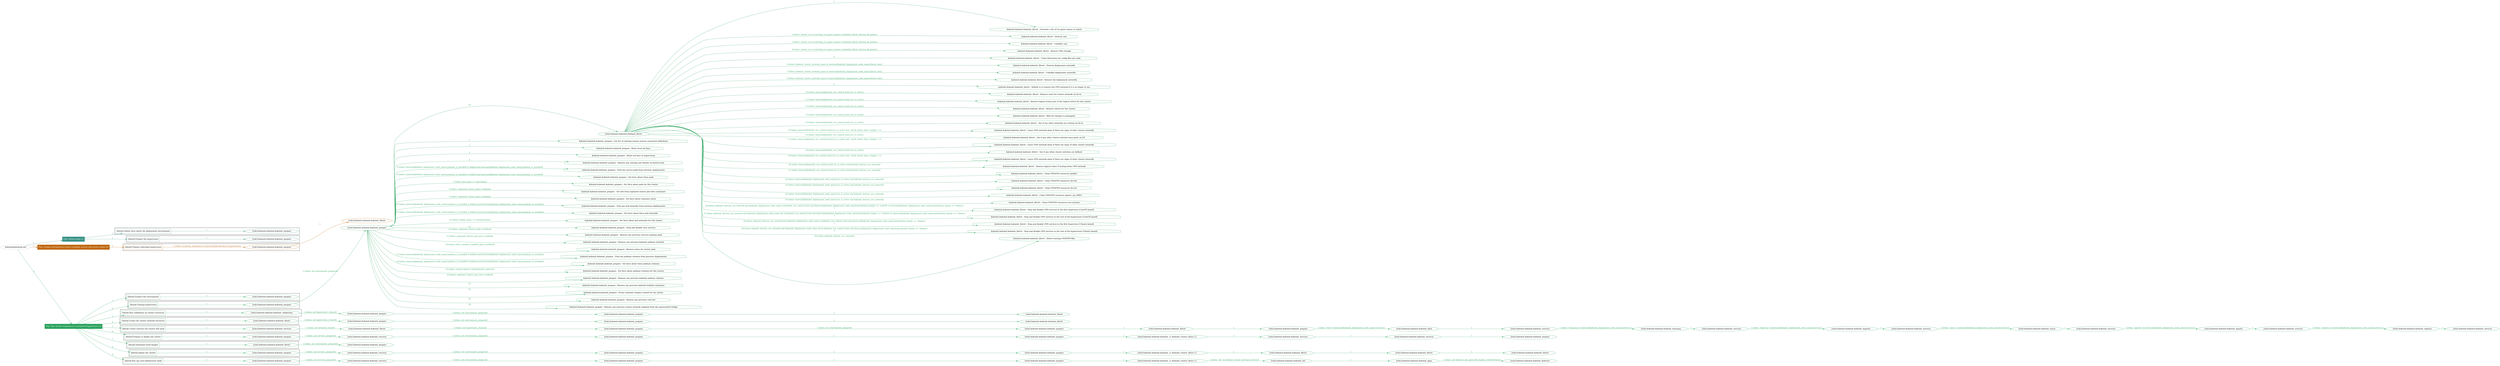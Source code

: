 digraph {
	graph [concentrate=true ordering=in rankdir=LR ratio=fill]
	edge [esep=5 sep=10]
	"kubeinit/playbook.yml" [id=root_node style=dotted]
	play_6a7e0058 [label="Play: Initial setup (1)" color="#399387" fontcolor="#ffffff" id=play_6a7e0058 shape=box style=filled tooltip=localhost]
	"kubeinit/playbook.yml" -> play_6a7e0058 [label="1 " color="#399387" fontcolor="#399387" id=edge_7752da83 labeltooltip="1 " tooltip="1 "]
	subgraph "kubeinit.kubeinit.kubeinit_prepare" {
		role_3539b04f [label="[role] kubeinit.kubeinit.kubeinit_prepare" color="#399387" id=role_3539b04f tooltip="kubeinit.kubeinit.kubeinit_prepare"]
	}
	subgraph "kubeinit.kubeinit.kubeinit_prepare" {
		role_83c18d5e [label="[role] kubeinit.kubeinit.kubeinit_prepare" color="#399387" id=role_83c18d5e tooltip="kubeinit.kubeinit.kubeinit_prepare"]
	}
	subgraph "Play: Initial setup (1)" {
		play_6a7e0058 -> block_7bd54345 [label=1 color="#399387" fontcolor="#399387" id=edge_19e98560 labeltooltip=1 tooltip=1]
		subgraph cluster_block_7bd54345 {
			block_7bd54345 [label="[block] Gather facts about the deployment environment" color="#399387" id=block_7bd54345 labeltooltip="Gather facts about the deployment environment" shape=box tooltip="Gather facts about the deployment environment"]
			block_7bd54345 -> role_3539b04f [label="1 " color="#399387" fontcolor="#399387" id=edge_20e6d8f8 labeltooltip="1 " tooltip="1 "]
		}
		play_6a7e0058 -> block_2870be7a [label=2 color="#399387" fontcolor="#399387" id=edge_26d6a9da labeltooltip=2 tooltip=2]
		subgraph cluster_block_2870be7a {
			block_2870be7a [label="[block] Prepare the hypervisors" color="#399387" id=block_2870be7a labeltooltip="Prepare the hypervisors" shape=box tooltip="Prepare the hypervisors"]
			block_2870be7a -> role_83c18d5e [label="1 " color="#399387" fontcolor="#399387" id=edge_a01cd21d labeltooltip="1 " tooltip="1 "]
		}
	}
	play_558ed114 [label="Play: Prepare all hypervisor hosts to deploy service and cluster nodes (0)" color="#bf680d" fontcolor="#ffffff" id=play_558ed114 shape=box style=filled tooltip="Play: Prepare all hypervisor hosts to deploy service and cluster nodes (0)"]
	"kubeinit/playbook.yml" -> play_558ed114 [label="2 " color="#bf680d" fontcolor="#bf680d" id=edge_e8fd49d1 labeltooltip="2 " tooltip="2 "]
	subgraph "kubeinit.kubeinit.kubeinit_libvirt" {
		role_12d8f734 [label="[role] kubeinit.kubeinit.kubeinit_libvirt" color="#bf680d" id=role_12d8f734 tooltip="kubeinit.kubeinit.kubeinit_libvirt"]
	}
	subgraph "kubeinit.kubeinit.kubeinit_prepare" {
		role_e8ffb153 [label="[role] kubeinit.kubeinit.kubeinit_prepare" color="#bf680d" id=role_e8ffb153 tooltip="kubeinit.kubeinit.kubeinit_prepare"]
		role_e8ffb153 -> role_12d8f734 [label="1 " color="#bf680d" fontcolor="#bf680d" id=edge_5a46599f labeltooltip="1 " tooltip="1 "]
	}
	subgraph "Play: Prepare all hypervisor hosts to deploy service and cluster nodes (0)" {
		play_558ed114 -> block_190c0a55 [label=1 color="#bf680d" fontcolor="#bf680d" id=edge_38cb78ae labeltooltip=1 tooltip=1]
		subgraph cluster_block_190c0a55 {
			block_190c0a55 [label="[block] Prepare individual hypervisors" color="#bf680d" id=block_190c0a55 labeltooltip="Prepare individual hypervisors" shape=box tooltip="Prepare individual hypervisors"]
			block_190c0a55 -> role_e8ffb153 [label="1 [when: inventory_hostname in hostvars['kubeinit-facts'].hypervisors]" color="#bf680d" fontcolor="#bf680d" id=edge_6a27b481 labeltooltip="1 [when: inventory_hostname in hostvars['kubeinit-facts'].hypervisors]" tooltip="1 [when: inventory_hostname in hostvars['kubeinit-facts'].hypervisors]"]
		}
	}
	play_dd1ab876 [label="Play: Run cluster deployment on prepared hypervisors (1)" color="#2aa25d" fontcolor="#ffffff" id=play_dd1ab876 shape=box style=filled tooltip=localhost]
	"kubeinit/playbook.yml" -> play_dd1ab876 [label="3 " color="#2aa25d" fontcolor="#2aa25d" id=edge_c0a7113f labeltooltip="3 " tooltip="3 "]
	subgraph "kubeinit.kubeinit.kubeinit_prepare" {
		role_12c89824 [label="[role] kubeinit.kubeinit.kubeinit_prepare" color="#2aa25d" id=role_12c89824 tooltip="kubeinit.kubeinit.kubeinit_prepare"]
	}
	subgraph "kubeinit.kubeinit.kubeinit_libvirt" {
		role_2e673555 [label="[role] kubeinit.kubeinit.kubeinit_libvirt" color="#2aa25d" id=role_2e673555 tooltip="kubeinit.kubeinit.kubeinit_libvirt"]
		task_37a95f3b [label="kubeinit.kubeinit.kubeinit_libvirt : Generate a list of vm guest names to match" color="#2aa25d" id=task_37a95f3b shape=octagon tooltip="kubeinit.kubeinit.kubeinit_libvirt : Generate a list of vm guest names to match"]
		role_2e673555 -> task_37a95f3b [label="1 " color="#2aa25d" fontcolor="#2aa25d" id=edge_293117b7 labeltooltip="1 " tooltip="1 "]
		task_20fd45a6 [label="kubeinit.kubeinit.kubeinit_libvirt : Destroy vms" color="#2aa25d" id=task_20fd45a6 shape=octagon tooltip="kubeinit.kubeinit.kubeinit_libvirt : Destroy vms"]
		role_2e673555 -> task_20fd45a6 [label="2 [when: cluster_vm in matching_vm_guest_names or kubeinit_libvirt_destroy_all_guests]" color="#2aa25d" fontcolor="#2aa25d" id=edge_7474ee04 labeltooltip="2 [when: cluster_vm in matching_vm_guest_names or kubeinit_libvirt_destroy_all_guests]" tooltip="2 [when: cluster_vm in matching_vm_guest_names or kubeinit_libvirt_destroy_all_guests]"]
		task_cc5219f8 [label="kubeinit.kubeinit.kubeinit_libvirt : Undefine vms" color="#2aa25d" id=task_cc5219f8 shape=octagon tooltip="kubeinit.kubeinit.kubeinit_libvirt : Undefine vms"]
		role_2e673555 -> task_cc5219f8 [label="3 [when: cluster_vm in matching_vm_guest_names or kubeinit_libvirt_destroy_all_guests]" color="#2aa25d" fontcolor="#2aa25d" id=edge_16feb498 labeltooltip="3 [when: cluster_vm in matching_vm_guest_names or kubeinit_libvirt_destroy_all_guests]" tooltip="3 [when: cluster_vm in matching_vm_guest_names or kubeinit_libvirt_destroy_all_guests]"]
		task_aee520ec [label="kubeinit.kubeinit.kubeinit_libvirt : Remove VMs storage" color="#2aa25d" id=task_aee520ec shape=octagon tooltip="kubeinit.kubeinit.kubeinit_libvirt : Remove VMs storage"]
		role_2e673555 -> task_aee520ec [label="4 [when: cluster_vm in matching_vm_guest_names or kubeinit_libvirt_destroy_all_guests]" color="#2aa25d" fontcolor="#2aa25d" id=edge_4323507d labeltooltip="4 [when: cluster_vm in matching_vm_guest_names or kubeinit_libvirt_destroy_all_guests]" tooltip="4 [when: cluster_vm in matching_vm_guest_names or kubeinit_libvirt_destroy_all_guests]"]
		task_b13844c6 [label="kubeinit.kubeinit.kubeinit_libvirt : Clean directories for config files per node" color="#2aa25d" id=task_b13844c6 shape=octagon tooltip="kubeinit.kubeinit.kubeinit_libvirt : Clean directories for config files per node"]
		role_2e673555 -> task_b13844c6 [label="5 " color="#2aa25d" fontcolor="#2aa25d" id=edge_c23402c0 labeltooltip="5 " tooltip="5 "]
		task_846722f8 [label="kubeinit.kubeinit.kubeinit_libvirt : Destroy deployment networks" color="#2aa25d" id=task_846722f8 shape=octagon tooltip="kubeinit.kubeinit.kubeinit_libvirt : Destroy deployment networks"]
		role_2e673555 -> task_846722f8 [label="6 [when: kubeinit_cluster_network_name in hostvars[kubeinit_deployment_node_name].libvirt_nets]" color="#2aa25d" fontcolor="#2aa25d" id=edge_a1291664 labeltooltip="6 [when: kubeinit_cluster_network_name in hostvars[kubeinit_deployment_node_name].libvirt_nets]" tooltip="6 [when: kubeinit_cluster_network_name in hostvars[kubeinit_deployment_node_name].libvirt_nets]"]
		task_d8514c94 [label="kubeinit.kubeinit.kubeinit_libvirt : Undefine deployment networks" color="#2aa25d" id=task_d8514c94 shape=octagon tooltip="kubeinit.kubeinit.kubeinit_libvirt : Undefine deployment networks"]
		role_2e673555 -> task_d8514c94 [label="7 [when: kubeinit_cluster_network_name in hostvars[kubeinit_deployment_node_name].libvirt_nets]" color="#2aa25d" fontcolor="#2aa25d" id=edge_f478ed5c labeltooltip="7 [when: kubeinit_cluster_network_name in hostvars[kubeinit_deployment_node_name].libvirt_nets]" tooltip="7 [when: kubeinit_cluster_network_name in hostvars[kubeinit_deployment_node_name].libvirt_nets]"]
		task_12c4e8da [label="kubeinit.kubeinit.kubeinit_libvirt : Remove the deployment networks" color="#2aa25d" id=task_12c4e8da shape=octagon tooltip="kubeinit.kubeinit.kubeinit_libvirt : Remove the deployment networks"]
		role_2e673555 -> task_12c4e8da [label="8 [when: kubeinit_cluster_network_name in hostvars[kubeinit_deployment_node_name].libvirt_nets]" color="#2aa25d" fontcolor="#2aa25d" id=edge_2230b963 labeltooltip="8 [when: kubeinit_cluster_network_name in hostvars[kubeinit_deployment_node_name].libvirt_nets]" tooltip="8 [when: kubeinit_cluster_network_name in hostvars[kubeinit_deployment_node_name].libvirt_nets]"]
		task_e3c12124 [label="kubeinit.kubeinit.kubeinit_libvirt : Default is to remove the OVN network if it is no longer in use" color="#2aa25d" id=task_e3c12124 shape=octagon tooltip="kubeinit.kubeinit.kubeinit_libvirt : Default is to remove the OVN network if it is no longer in use"]
		role_2e673555 -> task_e3c12124 [label="9 " color="#2aa25d" fontcolor="#2aa25d" id=edge_640b6a32 labeltooltip="9 " tooltip="9 "]
		task_45d1cc89 [label="kubeinit.kubeinit.kubeinit_libvirt : Remove route for cluster network via br-ex" color="#2aa25d" id=task_45d1cc89 shape=octagon tooltip="kubeinit.kubeinit.kubeinit_libvirt : Remove route for cluster network via br-ex"]
		role_2e673555 -> task_45d1cc89 [label="10 [when: hostvars[kubeinit_ovn_central_host].ovs_is_active]" color="#2aa25d" fontcolor="#2aa25d" id=edge_8829b048 labeltooltip="10 [when: hostvars[kubeinit_ovn_central_host].ovs_is_active]" tooltip="10 [when: hostvars[kubeinit_ovn_central_host].ovs_is_active]"]
		task_8b2ed5b8 [label="kubeinit.kubeinit.kubeinit_libvirt : Remove logical router port of the logical switch for this cluster" color="#2aa25d" id=task_8b2ed5b8 shape=octagon tooltip="kubeinit.kubeinit.kubeinit_libvirt : Remove logical router port of the logical switch for this cluster"]
		role_2e673555 -> task_8b2ed5b8 [label="11 [when: hostvars[kubeinit_ovn_central_host].ovs_is_active]" color="#2aa25d" fontcolor="#2aa25d" id=edge_ff0efb5a labeltooltip="11 [when: hostvars[kubeinit_ovn_central_host].ovs_is_active]" tooltip="11 [when: hostvars[kubeinit_ovn_central_host].ovs_is_active]"]
		task_3d88fadc [label="kubeinit.kubeinit.kubeinit_libvirt : Remove switch for this cluster" color="#2aa25d" id=task_3d88fadc shape=octagon tooltip="kubeinit.kubeinit.kubeinit_libvirt : Remove switch for this cluster"]
		role_2e673555 -> task_3d88fadc [label="12 [when: hostvars[kubeinit_ovn_central_host].ovs_is_active]" color="#2aa25d" fontcolor="#2aa25d" id=edge_a91d3dd3 labeltooltip="12 [when: hostvars[kubeinit_ovn_central_host].ovs_is_active]" tooltip="12 [when: hostvars[kubeinit_ovn_central_host].ovs_is_active]"]
		task_93ce5b66 [label="kubeinit.kubeinit.kubeinit_libvirt : Wait for changes to propagate" color="#2aa25d" id=task_93ce5b66 shape=octagon tooltip="kubeinit.kubeinit.kubeinit_libvirt : Wait for changes to propagate"]
		role_2e673555 -> task_93ce5b66 [label="13 [when: hostvars[kubeinit_ovn_central_host].ovs_is_active]" color="#2aa25d" fontcolor="#2aa25d" id=edge_342f8e3f labeltooltip="13 [when: hostvars[kubeinit_ovn_central_host].ovs_is_active]" tooltip="13 [when: hostvars[kubeinit_ovn_central_host].ovs_is_active]"]
		task_d8320456 [label="kubeinit.kubeinit.kubeinit_libvirt : See if any other networks are routing via br-ex" color="#2aa25d" id=task_d8320456 shape=octagon tooltip="kubeinit.kubeinit.kubeinit_libvirt : See if any other networks are routing via br-ex"]
		role_2e673555 -> task_d8320456 [label="14 [when: hostvars[kubeinit_ovn_central_host].ovs_is_active]" color="#2aa25d" fontcolor="#2aa25d" id=edge_3c5a6d21 labeltooltip="14 [when: hostvars[kubeinit_ovn_central_host].ovs_is_active]" tooltip="14 [when: hostvars[kubeinit_ovn_central_host].ovs_is_active]"]
		task_a72179f6 [label="kubeinit.kubeinit.kubeinit_libvirt : Leave OVN network alone if there are signs of other cluster networks" color="#2aa25d" id=task_a72179f6 shape=octagon tooltip="kubeinit.kubeinit.kubeinit_libvirt : Leave OVN network alone if there are signs of other cluster networks"]
		role_2e673555 -> task_a72179f6 [label="15 [when: hostvars[kubeinit_ovn_central_host].ovs_is_active and _result.stdout_lines | length > 1]" color="#2aa25d" fontcolor="#2aa25d" id=edge_8c2fc855 labeltooltip="15 [when: hostvars[kubeinit_ovn_central_host].ovs_is_active and _result.stdout_lines | length > 1]" tooltip="15 [when: hostvars[kubeinit_ovn_central_host].ovs_is_active and _result.stdout_lines | length > 1]"]
		task_66c89e40 [label="kubeinit.kubeinit.kubeinit_libvirt : See if any other cluster switches have ports on lr0" color="#2aa25d" id=task_66c89e40 shape=octagon tooltip="kubeinit.kubeinit.kubeinit_libvirt : See if any other cluster switches have ports on lr0"]
		role_2e673555 -> task_66c89e40 [label="16 [when: hostvars[kubeinit_ovn_central_host].ovs_is_active]" color="#2aa25d" fontcolor="#2aa25d" id=edge_320e1a67 labeltooltip="16 [when: hostvars[kubeinit_ovn_central_host].ovs_is_active]" tooltip="16 [when: hostvars[kubeinit_ovn_central_host].ovs_is_active]"]
		task_da1a04f9 [label="kubeinit.kubeinit.kubeinit_libvirt : Leave OVN network alone if there are signs of other cluster networks" color="#2aa25d" id=task_da1a04f9 shape=octagon tooltip="kubeinit.kubeinit.kubeinit_libvirt : Leave OVN network alone if there are signs of other cluster networks"]
		role_2e673555 -> task_da1a04f9 [label="17 [when: hostvars[kubeinit_ovn_central_host].ovs_is_active and _result.stdout_lines | length > 1]" color="#2aa25d" fontcolor="#2aa25d" id=edge_94a6f8e8 labeltooltip="17 [when: hostvars[kubeinit_ovn_central_host].ovs_is_active and _result.stdout_lines | length > 1]" tooltip="17 [when: hostvars[kubeinit_ovn_central_host].ovs_is_active and _result.stdout_lines | length > 1]"]
		task_b67da28b [label="kubeinit.kubeinit.kubeinit_libvirt : See if any other cluster switches are defined" color="#2aa25d" id=task_b67da28b shape=octagon tooltip="kubeinit.kubeinit.kubeinit_libvirt : See if any other cluster switches are defined"]
		role_2e673555 -> task_b67da28b [label="18 [when: hostvars[kubeinit_ovn_central_host].ovs_is_active]" color="#2aa25d" fontcolor="#2aa25d" id=edge_902dd614 labeltooltip="18 [when: hostvars[kubeinit_ovn_central_host].ovs_is_active]" tooltip="18 [when: hostvars[kubeinit_ovn_central_host].ovs_is_active]"]
		task_61461cdb [label="kubeinit.kubeinit.kubeinit_libvirt : Leave OVN network alone if there are signs of other cluster networks" color="#2aa25d" id=task_61461cdb shape=octagon tooltip="kubeinit.kubeinit.kubeinit_libvirt : Leave OVN network alone if there are signs of other cluster networks"]
		role_2e673555 -> task_61461cdb [label="19 [when: hostvars[kubeinit_ovn_central_host].ovs_is_active and _result.stdout_lines | length > 1]" color="#2aa25d" fontcolor="#2aa25d" id=edge_55e090ec labeltooltip="19 [when: hostvars[kubeinit_ovn_central_host].ovs_is_active and _result.stdout_lines | length > 1]" tooltip="19 [when: hostvars[kubeinit_ovn_central_host].ovs_is_active and _result.stdout_lines | length > 1]"]
		task_e647839a [label="kubeinit.kubeinit.kubeinit_libvirt : Remove logical router if tearing down OVN network" color="#2aa25d" id=task_e647839a shape=octagon tooltip="kubeinit.kubeinit.kubeinit_libvirt : Remove logical router if tearing down OVN network"]
		role_2e673555 -> task_e647839a [label="20 [when: hostvars[kubeinit_ovn_central_host].ovs_is_active and kubeinit_destroy_ovn_network]" color="#2aa25d" fontcolor="#2aa25d" id=edge_f9f0c76d labeltooltip="20 [when: hostvars[kubeinit_ovn_central_host].ovs_is_active and kubeinit_destroy_ovn_network]" tooltip="20 [when: hostvars[kubeinit_ovn_central_host].ovs_is_active and kubeinit_destroy_ovn_network]"]
		task_184a6975 [label="kubeinit.kubeinit.kubeinit_libvirt : Clean OVN/OVS resources (public)" color="#2aa25d" id=task_184a6975 shape=octagon tooltip="kubeinit.kubeinit.kubeinit_libvirt : Clean OVN/OVS resources (public)"]
		role_2e673555 -> task_184a6975 [label="21 [when: hostvars[kubeinit_ovn_central_host].ovs_is_active and kubeinit_destroy_ovn_network]" color="#2aa25d" fontcolor="#2aa25d" id=edge_cddf9e93 labeltooltip="21 [when: hostvars[kubeinit_ovn_central_host].ovs_is_active and kubeinit_destroy_ovn_network]" tooltip="21 [when: hostvars[kubeinit_ovn_central_host].ovs_is_active and kubeinit_destroy_ovn_network]"]
		task_7e2b218b [label="kubeinit.kubeinit.kubeinit_libvirt : Clean OVN/OVS resources (br-int)" color="#2aa25d" id=task_7e2b218b shape=octagon tooltip="kubeinit.kubeinit.kubeinit_libvirt : Clean OVN/OVS resources (br-int)"]
		role_2e673555 -> task_7e2b218b [label="22 [when: hostvars[kubeinit_deployment_node_name].ovs_is_active and kubeinit_destroy_ovn_network]" color="#2aa25d" fontcolor="#2aa25d" id=edge_be8ecb59 labeltooltip="22 [when: hostvars[kubeinit_deployment_node_name].ovs_is_active and kubeinit_destroy_ovn_network]" tooltip="22 [when: hostvars[kubeinit_deployment_node_name].ovs_is_active and kubeinit_destroy_ovn_network]"]
		task_5051bcba [label="kubeinit.kubeinit.kubeinit_libvirt : Clean OVN/OVS resources (br-ex)" color="#2aa25d" id=task_5051bcba shape=octagon tooltip="kubeinit.kubeinit.kubeinit_libvirt : Clean OVN/OVS resources (br-ex)"]
		role_2e673555 -> task_5051bcba [label="23 [when: hostvars[kubeinit_deployment_node_name].ovs_is_active and kubeinit_destroy_ovn_network]" color="#2aa25d" fontcolor="#2aa25d" id=edge_b0aebf6b labeltooltip="23 [when: hostvars[kubeinit_deployment_node_name].ovs_is_active and kubeinit_destroy_ovn_network]" tooltip="23 [when: hostvars[kubeinit_deployment_node_name].ovs_is_active and kubeinit_destroy_ovn_network]"]
		task_070955cb [label="kubeinit.kubeinit.kubeinit_libvirt : Clean OVN/OVS resources (genev_sys_6081)" color="#2aa25d" id=task_070955cb shape=octagon tooltip="kubeinit.kubeinit.kubeinit_libvirt : Clean OVN/OVS resources (genev_sys_6081)"]
		role_2e673555 -> task_070955cb [label="24 [when: hostvars[kubeinit_deployment_node_name].ovs_is_active and kubeinit_destroy_ovn_network]" color="#2aa25d" fontcolor="#2aa25d" id=edge_c61147ce labeltooltip="24 [when: hostvars[kubeinit_deployment_node_name].ovs_is_active and kubeinit_destroy_ovn_network]" tooltip="24 [when: hostvars[kubeinit_deployment_node_name].ovs_is_active and kubeinit_destroy_ovn_network]"]
		task_5adb669e [label="kubeinit.kubeinit.kubeinit_libvirt : Clean OVN/OVS resources (ovs-system)" color="#2aa25d" id=task_5adb669e shape=octagon tooltip="kubeinit.kubeinit.kubeinit_libvirt : Clean OVN/OVS resources (ovs-system)"]
		role_2e673555 -> task_5adb669e [label="25 [when: hostvars[kubeinit_deployment_node_name].ovs_is_active and kubeinit_destroy_ovn_network]" color="#2aa25d" fontcolor="#2aa25d" id=edge_2f47dda0 labeltooltip="25 [when: hostvars[kubeinit_deployment_node_name].ovs_is_active and kubeinit_destroy_ovn_network]" tooltip="25 [when: hostvars[kubeinit_deployment_node_name].ovs_is_active and kubeinit_destroy_ovn_network]"]
		task_383f3904 [label="kubeinit.kubeinit.kubeinit_libvirt : Stop and disable OVN services in the first hypervisor (CentOS based)" color="#2aa25d" id=task_383f3904 shape=octagon tooltip="kubeinit.kubeinit.kubeinit_libvirt : Stop and disable OVN services in the first hypervisor (CentOS based)"]
		role_2e673555 -> task_383f3904 [label="26 [when: kubeinit_destroy_ovn_network and (kubeinit_deployment_node_name in kubeinit_ovn_central_host) and (hostvars[kubeinit_deployment_node_name].distribution_family == 'CentOS' or hostvars[kubeinit_deployment_node_name].distribution_family == 'Fedora')
]" color="#2aa25d" fontcolor="#2aa25d" id=edge_b420800d labeltooltip="26 [when: kubeinit_destroy_ovn_network and (kubeinit_deployment_node_name in kubeinit_ovn_central_host) and (hostvars[kubeinit_deployment_node_name].distribution_family == 'CentOS' or hostvars[kubeinit_deployment_node_name].distribution_family == 'Fedora')
]" tooltip="26 [when: kubeinit_destroy_ovn_network and (kubeinit_deployment_node_name in kubeinit_ovn_central_host) and (hostvars[kubeinit_deployment_node_name].distribution_family == 'CentOS' or hostvars[kubeinit_deployment_node_name].distribution_family == 'Fedora')
]"]
		task_43cac6d9 [label="kubeinit.kubeinit.kubeinit_libvirt : Stop and disable OVN services in the rest of the hypervisors (CentOS based)" color="#2aa25d" id=task_43cac6d9 shape=octagon tooltip="kubeinit.kubeinit.kubeinit_libvirt : Stop and disable OVN services in the rest of the hypervisors (CentOS based)"]
		role_2e673555 -> task_43cac6d9 [label="27 [when: kubeinit_destroy_ovn_network and (kubeinit_deployment_node_name not in kubeinit_ovn_central_host) and (hostvars[kubeinit_deployment_node_name].distribution_family == 'CentOS' or hostvars[kubeinit_deployment_node_name].distribution_family == 'Fedora')
]" color="#2aa25d" fontcolor="#2aa25d" id=edge_bb309ab4 labeltooltip="27 [when: kubeinit_destroy_ovn_network and (kubeinit_deployment_node_name not in kubeinit_ovn_central_host) and (hostvars[kubeinit_deployment_node_name].distribution_family == 'CentOS' or hostvars[kubeinit_deployment_node_name].distribution_family == 'Fedora')
]" tooltip="27 [when: kubeinit_destroy_ovn_network and (kubeinit_deployment_node_name not in kubeinit_ovn_central_host) and (hostvars[kubeinit_deployment_node_name].distribution_family == 'CentOS' or hostvars[kubeinit_deployment_node_name].distribution_family == 'Fedora')
]"]
		task_263850ab [label="kubeinit.kubeinit.kubeinit_libvirt : Stop and disable OVN services in the first hypervisor (Ubuntu based)" color="#2aa25d" id=task_263850ab shape=octagon tooltip="kubeinit.kubeinit.kubeinit_libvirt : Stop and disable OVN services in the first hypervisor (Ubuntu based)"]
		role_2e673555 -> task_263850ab [label="28 [when: kubeinit_destroy_ovn_network and (kubeinit_deployment_node_name in kubeinit_ovn_central_host) and (hostvars[kubeinit_deployment_node_name].distribution_family == 'Debian')
]" color="#2aa25d" fontcolor="#2aa25d" id=edge_20027711 labeltooltip="28 [when: kubeinit_destroy_ovn_network and (kubeinit_deployment_node_name in kubeinit_ovn_central_host) and (hostvars[kubeinit_deployment_node_name].distribution_family == 'Debian')
]" tooltip="28 [when: kubeinit_destroy_ovn_network and (kubeinit_deployment_node_name in kubeinit_ovn_central_host) and (hostvars[kubeinit_deployment_node_name].distribution_family == 'Debian')
]"]
		task_9bcf82c4 [label="kubeinit.kubeinit.kubeinit_libvirt : Stop and disable OVN services in the rest of the hypervisors (Ubuntu based)" color="#2aa25d" id=task_9bcf82c4 shape=octagon tooltip="kubeinit.kubeinit.kubeinit_libvirt : Stop and disable OVN services in the rest of the hypervisors (Ubuntu based)"]
		role_2e673555 -> task_9bcf82c4 [label="29 [when: kubeinit_destroy_ovn_network and (kubeinit_deployment_node_name not in kubeinit_ovn_central_host) and (hostvars[kubeinit_deployment_node_name].distribution_family == 'Debian')
]" color="#2aa25d" fontcolor="#2aa25d" id=edge_bf34357a labeltooltip="29 [when: kubeinit_destroy_ovn_network and (kubeinit_deployment_node_name not in kubeinit_ovn_central_host) and (hostvars[kubeinit_deployment_node_name].distribution_family == 'Debian')
]" tooltip="29 [when: kubeinit_destroy_ovn_network and (kubeinit_deployment_node_name not in kubeinit_ovn_central_host) and (hostvars[kubeinit_deployment_node_name].distribution_family == 'Debian')
]"]
		task_a3728c25 [label="kubeinit.kubeinit.kubeinit_libvirt : Delete existing OVS/OVN files" color="#2aa25d" id=task_a3728c25 shape=octagon tooltip="kubeinit.kubeinit.kubeinit_libvirt : Delete existing OVS/OVN files"]
		role_2e673555 -> task_a3728c25 [label="30 [when: kubeinit_destroy_ovn_network]" color="#2aa25d" fontcolor="#2aa25d" id=edge_4529cdc3 labeltooltip="30 [when: kubeinit_destroy_ovn_network]" tooltip="30 [when: kubeinit_destroy_ovn_network]"]
	}
	subgraph "kubeinit.kubeinit.kubeinit_prepare" {
		role_8860b3f4 [label="[role] kubeinit.kubeinit.kubeinit_prepare" color="#2aa25d" id=role_8860b3f4 tooltip="kubeinit.kubeinit.kubeinit_prepare"]
		task_9a0065d3 [label="kubeinit.kubeinit.kubeinit_prepare : Get list of existing remote system connection definitions" color="#2aa25d" id=task_9a0065d3 shape=octagon tooltip="kubeinit.kubeinit.kubeinit_prepare : Get list of existing remote system connection definitions"]
		role_8860b3f4 -> task_9a0065d3 [label="1 " color="#2aa25d" fontcolor="#2aa25d" id=edge_98e629c7 labeltooltip="1 " tooltip="1 "]
		task_b4ecdaba [label="kubeinit.kubeinit.kubeinit_prepare : Reset local ssh keys" color="#2aa25d" id=task_b4ecdaba shape=octagon tooltip="kubeinit.kubeinit.kubeinit_prepare : Reset local ssh keys"]
		role_8860b3f4 -> task_b4ecdaba [label="2 " color="#2aa25d" fontcolor="#2aa25d" id=edge_72e99c1f labeltooltip="2 " tooltip="2 "]
		task_cef92dd1 [label="kubeinit.kubeinit.kubeinit_prepare : Reset ssh keys in hypervisors" color="#2aa25d" id=task_cef92dd1 shape=octagon tooltip="kubeinit.kubeinit.kubeinit_prepare : Reset ssh keys in hypervisors"]
		role_8860b3f4 -> task_cef92dd1 [label="3 " color="#2aa25d" fontcolor="#2aa25d" id=edge_5ba1202e labeltooltip="3 " tooltip="3 "]
		task_b47f020d [label="kubeinit.kubeinit.kubeinit_prepare : Remove any existing ssh tunnels on bastion host" color="#2aa25d" id=task_b47f020d shape=octagon tooltip="kubeinit.kubeinit.kubeinit_prepare : Remove any existing ssh tunnels on bastion host"]
		role_8860b3f4 -> task_b47f020d [label="4 " color="#2aa25d" fontcolor="#2aa25d" id=edge_94d9d34f labeltooltip="4 " tooltip="4 "]
		task_ff8b8005 [label="kubeinit.kubeinit.kubeinit_prepare : Find any service pods from previous deployments" color="#2aa25d" id=task_ff8b8005 shape=octagon tooltip="kubeinit.kubeinit.kubeinit_prepare : Find any service pods from previous deployments"]
		role_8860b3f4 -> task_ff8b8005 [label="5 [when: hostvars[kubeinit_deployment_node_name].podman_is_installed is defined and hostvars[kubeinit_deployment_node_name].podman_is_installed]" color="#2aa25d" fontcolor="#2aa25d" id=edge_7420ba5f labeltooltip="5 [when: hostvars[kubeinit_deployment_node_name].podman_is_installed is defined and hostvars[kubeinit_deployment_node_name].podman_is_installed]" tooltip="5 [when: hostvars[kubeinit_deployment_node_name].podman_is_installed is defined and hostvars[kubeinit_deployment_node_name].podman_is_installed]"]
		task_0ac47cde [label="kubeinit.kubeinit.kubeinit_prepare : Set facts about those pods" color="#2aa25d" id=task_0ac47cde shape=octagon tooltip="kubeinit.kubeinit.kubeinit_prepare : Set facts about those pods"]
		role_8860b3f4 -> task_0ac47cde [label="6 [when: hostvars[kubeinit_deployment_node_name].podman_is_installed is defined and hostvars[kubeinit_deployment_node_name].podman_is_installed]" color="#2aa25d" fontcolor="#2aa25d" id=edge_b3dae9fd labeltooltip="6 [when: hostvars[kubeinit_deployment_node_name].podman_is_installed is defined and hostvars[kubeinit_deployment_node_name].podman_is_installed]" tooltip="6 [when: hostvars[kubeinit_deployment_node_name].podman_is_installed is defined and hostvars[kubeinit_deployment_node_name].podman_is_installed]"]
		task_5c7b6332 [label="kubeinit.kubeinit.kubeinit_prepare : Set facts about pods for this cluster" color="#2aa25d" id=task_5c7b6332 shape=octagon tooltip="kubeinit.kubeinit.kubeinit_prepare : Set facts about pods for this cluster"]
		role_8860b3f4 -> task_5c7b6332 [label="7 [when: pod_name == pod.Name]" color="#2aa25d" fontcolor="#2aa25d" id=edge_20dd752a labeltooltip="7 [when: pod_name == pod.Name]" tooltip="7 [when: pod_name == pod.Name]"]
		task_a079dd97 [label="kubeinit.kubeinit.kubeinit_prepare : Get info from orphaned cluster pod infra containers" color="#2aa25d" id=task_a079dd97 shape=octagon tooltip="kubeinit.kubeinit.kubeinit_prepare : Get info from orphaned cluster pod infra containers"]
		role_8860b3f4 -> task_a079dd97 [label="8 [when: orphaned_cluster_pods is defined]" color="#2aa25d" fontcolor="#2aa25d" id=edge_90f58ea3 labeltooltip="8 [when: orphaned_cluster_pods is defined]" tooltip="8 [when: orphaned_cluster_pods is defined]"]
		task_37572acd [label="kubeinit.kubeinit.kubeinit_prepare : Set facts about container netns" color="#2aa25d" id=task_37572acd shape=octagon tooltip="kubeinit.kubeinit.kubeinit_prepare : Set facts about container netns"]
		role_8860b3f4 -> task_37572acd [label="9 [when: orphaned_cluster_pods is defined]" color="#2aa25d" fontcolor="#2aa25d" id=edge_2e30a0d1 labeltooltip="9 [when: orphaned_cluster_pods is defined]" tooltip="9 [when: orphaned_cluster_pods is defined]"]
		task_e8db3e8b [label="kubeinit.kubeinit.kubeinit_prepare : Find any pod networks from previous deployments" color="#2aa25d" id=task_e8db3e8b shape=octagon tooltip="kubeinit.kubeinit.kubeinit_prepare : Find any pod networks from previous deployments"]
		role_8860b3f4 -> task_e8db3e8b [label="10 [when: hostvars[kubeinit_deployment_node_name].podman_is_installed is defined and hostvars[kubeinit_deployment_node_name].podman_is_installed]" color="#2aa25d" fontcolor="#2aa25d" id=edge_4f833f41 labeltooltip="10 [when: hostvars[kubeinit_deployment_node_name].podman_is_installed is defined and hostvars[kubeinit_deployment_node_name].podman_is_installed]" tooltip="10 [when: hostvars[kubeinit_deployment_node_name].podman_is_installed is defined and hostvars[kubeinit_deployment_node_name].podman_is_installed]"]
		task_6a117571 [label="kubeinit.kubeinit.kubeinit_prepare : Set facts about those pod networks" color="#2aa25d" id=task_6a117571 shape=octagon tooltip="kubeinit.kubeinit.kubeinit_prepare : Set facts about those pod networks"]
		role_8860b3f4 -> task_6a117571 [label="11 [when: hostvars[kubeinit_deployment_node_name].podman_is_installed is defined and hostvars[kubeinit_deployment_node_name].podman_is_installed]" color="#2aa25d" fontcolor="#2aa25d" id=edge_aa1d03a5 labeltooltip="11 [when: hostvars[kubeinit_deployment_node_name].podman_is_installed is defined and hostvars[kubeinit_deployment_node_name].podman_is_installed]" tooltip="11 [when: hostvars[kubeinit_deployment_node_name].podman_is_installed is defined and hostvars[kubeinit_deployment_node_name].podman_is_installed]"]
		task_b2d479d1 [label="kubeinit.kubeinit.kubeinit_prepare : Set facts about pod networks for this cluster" color="#2aa25d" id=task_b2d479d1 shape=octagon tooltip="kubeinit.kubeinit.kubeinit_prepare : Set facts about pod networks for this cluster"]
		role_8860b3f4 -> task_b2d479d1 [label="12 [when: bridge_name == network.name]" color="#2aa25d" fontcolor="#2aa25d" id=edge_a62b5478 labeltooltip="12 [when: bridge_name == network.name]" tooltip="12 [when: bridge_name == network.name]"]
		task_0e552b09 [label="kubeinit.kubeinit.kubeinit_prepare : Stop and disable user services" color="#2aa25d" id=task_0e552b09 shape=octagon tooltip="kubeinit.kubeinit.kubeinit_prepare : Stop and disable user services"]
		role_8860b3f4 -> task_0e552b09 [label="13 " color="#2aa25d" fontcolor="#2aa25d" id=edge_03f207d6 labeltooltip="13 " tooltip="13 "]
		task_49168800 [label="kubeinit.kubeinit.kubeinit_prepare : Remove any previous services podman pods" color="#2aa25d" id=task_49168800 shape=octagon tooltip="kubeinit.kubeinit.kubeinit_prepare : Remove any previous services podman pods"]
		role_8860b3f4 -> task_49168800 [label="14 [when: orphaned_cluster_pods is defined]" color="#2aa25d" fontcolor="#2aa25d" id=edge_bea9699f labeltooltip="14 [when: orphaned_cluster_pods is defined]" tooltip="14 [when: orphaned_cluster_pods is defined]"]
		task_bf9ada14 [label="kubeinit.kubeinit.kubeinit_prepare : Remove any previous kubeinit podman network" color="#2aa25d" id=task_bf9ada14 shape=octagon tooltip="kubeinit.kubeinit.kubeinit_prepare : Remove any previous kubeinit podman network"]
		role_8860b3f4 -> task_bf9ada14 [label="15 [when: orphaned_cluster_pod_nets is defined]" color="#2aa25d" fontcolor="#2aa25d" id=edge_5fbb92f7 labeltooltip="15 [when: orphaned_cluster_pod_nets is defined]" tooltip="15 [when: orphaned_cluster_pod_nets is defined]"]
		task_092a49ca [label="kubeinit.kubeinit.kubeinit_prepare : Remove netns for cluster pods" color="#2aa25d" id=task_092a49ca shape=octagon tooltip="kubeinit.kubeinit.kubeinit_prepare : Remove netns for cluster pods"]
		role_8860b3f4 -> task_092a49ca [label="16 [when: infra_container_sandbox_keys is defined]" color="#2aa25d" fontcolor="#2aa25d" id=edge_bde6d0e6 labeltooltip="16 [when: infra_container_sandbox_keys is defined]" tooltip="16 [when: infra_container_sandbox_keys is defined]"]
		task_a4bbb52b [label="kubeinit.kubeinit.kubeinit_prepare : Find any podman volumes from previous deployments" color="#2aa25d" id=task_a4bbb52b shape=octagon tooltip="kubeinit.kubeinit.kubeinit_prepare : Find any podman volumes from previous deployments"]
		role_8860b3f4 -> task_a4bbb52b [label="17 [when: hostvars[kubeinit_deployment_node_name].podman_is_installed is defined and hostvars[kubeinit_deployment_node_name].podman_is_installed]" color="#2aa25d" fontcolor="#2aa25d" id=edge_cc99c4ba labeltooltip="17 [when: hostvars[kubeinit_deployment_node_name].podman_is_installed is defined and hostvars[kubeinit_deployment_node_name].podman_is_installed]" tooltip="17 [when: hostvars[kubeinit_deployment_node_name].podman_is_installed is defined and hostvars[kubeinit_deployment_node_name].podman_is_installed]"]
		task_238af333 [label="kubeinit.kubeinit.kubeinit_prepare : Set facts about those podman volumes" color="#2aa25d" id=task_238af333 shape=octagon tooltip="kubeinit.kubeinit.kubeinit_prepare : Set facts about those podman volumes"]
		role_8860b3f4 -> task_238af333 [label="18 [when: hostvars[kubeinit_deployment_node_name].podman_is_installed is defined and hostvars[kubeinit_deployment_node_name].podman_is_installed]" color="#2aa25d" fontcolor="#2aa25d" id=edge_7fda026b labeltooltip="18 [when: hostvars[kubeinit_deployment_node_name].podman_is_installed is defined and hostvars[kubeinit_deployment_node_name].podman_is_installed]" tooltip="18 [when: hostvars[kubeinit_deployment_node_name].podman_is_installed is defined and hostvars[kubeinit_deployment_node_name].podman_is_installed]"]
		task_4daff73c [label="kubeinit.kubeinit.kubeinit_prepare : Set facts about podman volumes for this cluster" color="#2aa25d" id=task_4daff73c shape=octagon tooltip="kubeinit.kubeinit.kubeinit_prepare : Set facts about podman volumes for this cluster"]
		role_8860b3f4 -> task_4daff73c [label="19 [when: volume.Name is match(cluster_pattern)]" color="#2aa25d" fontcolor="#2aa25d" id=edge_62d188d0 labeltooltip="19 [when: volume.Name is match(cluster_pattern)]" tooltip="19 [when: volume.Name is match(cluster_pattern)]"]
		task_f047b179 [label="kubeinit.kubeinit.kubeinit_prepare : Remove any previous kubeinit podman volumes" color="#2aa25d" id=task_f047b179 shape=octagon tooltip="kubeinit.kubeinit.kubeinit_prepare : Remove any previous kubeinit podman volumes"]
		role_8860b3f4 -> task_f047b179 [label="20 [when: orphaned_cluster_pod_vols is defined]" color="#2aa25d" fontcolor="#2aa25d" id=edge_7119864f labeltooltip="20 [when: orphaned_cluster_pod_vols is defined]" tooltip="20 [when: orphaned_cluster_pod_vols is defined]"]
		task_cc0e43cb [label="kubeinit.kubeinit.kubeinit_prepare : Remove any previous kubeinit buildah containers" color="#2aa25d" id=task_cc0e43cb shape=octagon tooltip="kubeinit.kubeinit.kubeinit_prepare : Remove any previous kubeinit buildah containers"]
		role_8860b3f4 -> task_cc0e43cb [label="21 " color="#2aa25d" fontcolor="#2aa25d" id=edge_d4087a34 labeltooltip="21 " tooltip="21 "]
		task_39cc3b33 [label="kubeinit.kubeinit.kubeinit_prepare : Prune container images created for the cluster" color="#2aa25d" id=task_39cc3b33 shape=octagon tooltip="kubeinit.kubeinit.kubeinit_prepare : Prune container images created for the cluster"]
		role_8860b3f4 -> task_39cc3b33 [label="22 " color="#2aa25d" fontcolor="#2aa25d" id=edge_44a21a67 labeltooltip="22 " tooltip="22 "]
		task_dcca2c84 [label="kubeinit.kubeinit.kubeinit_prepare : Remove any previous veth dev" color="#2aa25d" id=task_dcca2c84 shape=octagon tooltip="kubeinit.kubeinit.kubeinit_prepare : Remove any previous veth dev"]
		role_8860b3f4 -> task_dcca2c84 [label="23 " color="#2aa25d" fontcolor="#2aa25d" id=edge_b965668b labeltooltip="23 " tooltip="23 "]
		task_f80c903b [label="kubeinit.kubeinit.kubeinit_prepare : Remove any previous cluster network endpoint from the openvswitch bridge" color="#2aa25d" id=task_f80c903b shape=octagon tooltip="kubeinit.kubeinit.kubeinit_prepare : Remove any previous cluster network endpoint from the openvswitch bridge"]
		role_8860b3f4 -> task_f80c903b [label="24 " color="#2aa25d" fontcolor="#2aa25d" id=edge_8563f1a5 labeltooltip="24 " tooltip="24 "]
		role_8860b3f4 -> role_2e673555 [label="25 " color="#2aa25d" fontcolor="#2aa25d" id=edge_ce3f8b6e labeltooltip="25 " tooltip="25 "]
	}
	subgraph "kubeinit.kubeinit.kubeinit_prepare" {
		role_18825ab4 [label="[role] kubeinit.kubeinit.kubeinit_prepare" color="#2aa25d" id=role_18825ab4 tooltip="kubeinit.kubeinit.kubeinit_prepare"]
		role_18825ab4 -> role_8860b3f4 [label="1 [when: not environment_prepared]" color="#2aa25d" fontcolor="#2aa25d" id=edge_d33d8e0e labeltooltip="1 [when: not environment_prepared]" tooltip="1 [when: not environment_prepared]"]
	}
	subgraph "kubeinit.kubeinit.kubeinit_libvirt" {
		role_e3c8caa2 [label="[role] kubeinit.kubeinit.kubeinit_libvirt" color="#2aa25d" id=role_e3c8caa2 tooltip="kubeinit.kubeinit.kubeinit_libvirt"]
	}
	subgraph "kubeinit.kubeinit.kubeinit_prepare" {
		role_fd5d7272 [label="[role] kubeinit.kubeinit.kubeinit_prepare" color="#2aa25d" id=role_fd5d7272 tooltip="kubeinit.kubeinit.kubeinit_prepare"]
		role_fd5d7272 -> role_e3c8caa2 [label="1 " color="#2aa25d" fontcolor="#2aa25d" id=edge_221378b0 labeltooltip="1 " tooltip="1 "]
	}
	subgraph "kubeinit.kubeinit.kubeinit_prepare" {
		role_ae62395d [label="[role] kubeinit.kubeinit.kubeinit_prepare" color="#2aa25d" id=role_ae62395d tooltip="kubeinit.kubeinit.kubeinit_prepare"]
		role_ae62395d -> role_fd5d7272 [label="1 [when: not environment_prepared]" color="#2aa25d" fontcolor="#2aa25d" id=edge_6f643cdd labeltooltip="1 [when: not environment_prepared]" tooltip="1 [when: not environment_prepared]"]
	}
	subgraph "kubeinit.kubeinit.kubeinit_validations" {
		role_e568d0a9 [label="[role] kubeinit.kubeinit.kubeinit_validations" color="#2aa25d" id=role_e568d0a9 tooltip="kubeinit.kubeinit.kubeinit_validations"]
		role_e568d0a9 -> role_ae62395d [label="1 [when: not hypervisors_cleaned]" color="#2aa25d" fontcolor="#2aa25d" id=edge_7f08b549 labeltooltip="1 [when: not hypervisors_cleaned]" tooltip="1 [when: not hypervisors_cleaned]"]
	}
	subgraph "kubeinit.kubeinit.kubeinit_libvirt" {
		role_dca27c8b [label="[role] kubeinit.kubeinit.kubeinit_libvirt" color="#2aa25d" id=role_dca27c8b tooltip="kubeinit.kubeinit.kubeinit_libvirt"]
	}
	subgraph "kubeinit.kubeinit.kubeinit_prepare" {
		role_7b98fb04 [label="[role] kubeinit.kubeinit.kubeinit_prepare" color="#2aa25d" id=role_7b98fb04 tooltip="kubeinit.kubeinit.kubeinit_prepare"]
		role_7b98fb04 -> role_dca27c8b [label="1 " color="#2aa25d" fontcolor="#2aa25d" id=edge_9504e592 labeltooltip="1 " tooltip="1 "]
	}
	subgraph "kubeinit.kubeinit.kubeinit_prepare" {
		role_2d003207 [label="[role] kubeinit.kubeinit.kubeinit_prepare" color="#2aa25d" id=role_2d003207 tooltip="kubeinit.kubeinit.kubeinit_prepare"]
		role_2d003207 -> role_7b98fb04 [label="1 [when: not environment_prepared]" color="#2aa25d" fontcolor="#2aa25d" id=edge_f914f7ed labeltooltip="1 [when: not environment_prepared]" tooltip="1 [when: not environment_prepared]"]
	}
	subgraph "kubeinit.kubeinit.kubeinit_libvirt" {
		role_a0366023 [label="[role] kubeinit.kubeinit.kubeinit_libvirt" color="#2aa25d" id=role_a0366023 tooltip="kubeinit.kubeinit.kubeinit_libvirt"]
		role_a0366023 -> role_2d003207 [label="1 [when: not hypervisors_cleaned]" color="#2aa25d" fontcolor="#2aa25d" id=edge_3e02a11b labeltooltip="1 [when: not hypervisors_cleaned]" tooltip="1 [when: not hypervisors_cleaned]"]
	}
	subgraph "kubeinit.kubeinit.kubeinit_services" {
		role_07d07b35 [label="[role] kubeinit.kubeinit.kubeinit_services" color="#2aa25d" id=role_07d07b35 tooltip="kubeinit.kubeinit.kubeinit_services"]
	}
	subgraph "kubeinit.kubeinit.kubeinit_registry" {
		role_d1d33cf0 [label="[role] kubeinit.kubeinit.kubeinit_registry" color="#2aa25d" id=role_d1d33cf0 tooltip="kubeinit.kubeinit.kubeinit_registry"]
		role_d1d33cf0 -> role_07d07b35 [label="1 " color="#2aa25d" fontcolor="#2aa25d" id=edge_6e4965fc labeltooltip="1 " tooltip="1 "]
	}
	subgraph "kubeinit.kubeinit.kubeinit_services" {
		role_b4242e8a [label="[role] kubeinit.kubeinit.kubeinit_services" color="#2aa25d" id=role_b4242e8a tooltip="kubeinit.kubeinit.kubeinit_services"]
		role_b4242e8a -> role_d1d33cf0 [label="1 [when: 'registry' in hostvars[kubeinit_deployment_node_name].services]" color="#2aa25d" fontcolor="#2aa25d" id=edge_590a8bbf labeltooltip="1 [when: 'registry' in hostvars[kubeinit_deployment_node_name].services]" tooltip="1 [when: 'registry' in hostvars[kubeinit_deployment_node_name].services]"]
	}
	subgraph "kubeinit.kubeinit.kubeinit_apache" {
		role_b356718c [label="[role] kubeinit.kubeinit.kubeinit_apache" color="#2aa25d" id=role_b356718c tooltip="kubeinit.kubeinit.kubeinit_apache"]
		role_b356718c -> role_b4242e8a [label="1 " color="#2aa25d" fontcolor="#2aa25d" id=edge_54432636 labeltooltip="1 " tooltip="1 "]
	}
	subgraph "kubeinit.kubeinit.kubeinit_services" {
		role_7833a97f [label="[role] kubeinit.kubeinit.kubeinit_services" color="#2aa25d" id=role_7833a97f tooltip="kubeinit.kubeinit.kubeinit_services"]
		role_7833a97f -> role_b356718c [label="1 [when: 'apache' in hostvars[kubeinit_deployment_node_name].services]" color="#2aa25d" fontcolor="#2aa25d" id=edge_0876ec5c labeltooltip="1 [when: 'apache' in hostvars[kubeinit_deployment_node_name].services]" tooltip="1 [when: 'apache' in hostvars[kubeinit_deployment_node_name].services]"]
	}
	subgraph "kubeinit.kubeinit.kubeinit_nexus" {
		role_4a5a0a2b [label="[role] kubeinit.kubeinit.kubeinit_nexus" color="#2aa25d" id=role_4a5a0a2b tooltip="kubeinit.kubeinit.kubeinit_nexus"]
		role_4a5a0a2b -> role_7833a97f [label="1 " color="#2aa25d" fontcolor="#2aa25d" id=edge_f19368ba labeltooltip="1 " tooltip="1 "]
	}
	subgraph "kubeinit.kubeinit.kubeinit_services" {
		role_1c95b00a [label="[role] kubeinit.kubeinit.kubeinit_services" color="#2aa25d" id=role_1c95b00a tooltip="kubeinit.kubeinit.kubeinit_services"]
		role_1c95b00a -> role_4a5a0a2b [label="1 [when: 'nexus' in hostvars[kubeinit_deployment_node_name].services]" color="#2aa25d" fontcolor="#2aa25d" id=edge_8871605e labeltooltip="1 [when: 'nexus' in hostvars[kubeinit_deployment_node_name].services]" tooltip="1 [when: 'nexus' in hostvars[kubeinit_deployment_node_name].services]"]
	}
	subgraph "kubeinit.kubeinit.kubeinit_haproxy" {
		role_86b1ac49 [label="[role] kubeinit.kubeinit.kubeinit_haproxy" color="#2aa25d" id=role_86b1ac49 tooltip="kubeinit.kubeinit.kubeinit_haproxy"]
		role_86b1ac49 -> role_1c95b00a [label="1 " color="#2aa25d" fontcolor="#2aa25d" id=edge_eeafaf15 labeltooltip="1 " tooltip="1 "]
	}
	subgraph "kubeinit.kubeinit.kubeinit_services" {
		role_a8e56b9f [label="[role] kubeinit.kubeinit.kubeinit_services" color="#2aa25d" id=role_a8e56b9f tooltip="kubeinit.kubeinit.kubeinit_services"]
		role_a8e56b9f -> role_86b1ac49 [label="1 [when: 'haproxy' in hostvars[kubeinit_deployment_node_name].services]" color="#2aa25d" fontcolor="#2aa25d" id=edge_1f4fd86a labeltooltip="1 [when: 'haproxy' in hostvars[kubeinit_deployment_node_name].services]" tooltip="1 [when: 'haproxy' in hostvars[kubeinit_deployment_node_name].services]"]
	}
	subgraph "kubeinit.kubeinit.kubeinit_dnsmasq" {
		role_ae5f6268 [label="[role] kubeinit.kubeinit.kubeinit_dnsmasq" color="#2aa25d" id=role_ae5f6268 tooltip="kubeinit.kubeinit.kubeinit_dnsmasq"]
		role_ae5f6268 -> role_a8e56b9f [label="1 " color="#2aa25d" fontcolor="#2aa25d" id=edge_66bec0a4 labeltooltip="1 " tooltip="1 "]
	}
	subgraph "kubeinit.kubeinit.kubeinit_services" {
		role_ed728a2d [label="[role] kubeinit.kubeinit.kubeinit_services" color="#2aa25d" id=role_ed728a2d tooltip="kubeinit.kubeinit.kubeinit_services"]
		role_ed728a2d -> role_ae5f6268 [label="1 [when: 'dnsmasq' in hostvars[kubeinit_deployment_node_name].services]" color="#2aa25d" fontcolor="#2aa25d" id=edge_33b09aea labeltooltip="1 [when: 'dnsmasq' in hostvars[kubeinit_deployment_node_name].services]" tooltip="1 [when: 'dnsmasq' in hostvars[kubeinit_deployment_node_name].services]"]
	}
	subgraph "kubeinit.kubeinit.kubeinit_bind" {
		role_73e02334 [label="[role] kubeinit.kubeinit.kubeinit_bind" color="#2aa25d" id=role_73e02334 tooltip="kubeinit.kubeinit.kubeinit_bind"]
		role_73e02334 -> role_ed728a2d [label="1 " color="#2aa25d" fontcolor="#2aa25d" id=edge_4591be3f labeltooltip="1 " tooltip="1 "]
	}
	subgraph "kubeinit.kubeinit.kubeinit_prepare" {
		role_3a2478ca [label="[role] kubeinit.kubeinit.kubeinit_prepare" color="#2aa25d" id=role_3a2478ca tooltip="kubeinit.kubeinit.kubeinit_prepare"]
		role_3a2478ca -> role_73e02334 [label="1 [when: 'bind' in hostvars[kubeinit_deployment_node_name].services]" color="#2aa25d" fontcolor="#2aa25d" id=edge_4bca2d46 labeltooltip="1 [when: 'bind' in hostvars[kubeinit_deployment_node_name].services]" tooltip="1 [when: 'bind' in hostvars[kubeinit_deployment_node_name].services]"]
	}
	subgraph "kubeinit.kubeinit.kubeinit_libvirt" {
		role_2fc427ab [label="[role] kubeinit.kubeinit.kubeinit_libvirt" color="#2aa25d" id=role_2fc427ab tooltip="kubeinit.kubeinit.kubeinit_libvirt"]
		role_2fc427ab -> role_3a2478ca [label="1 " color="#2aa25d" fontcolor="#2aa25d" id=edge_3ca1f75b labeltooltip="1 " tooltip="1 "]
	}
	subgraph "kubeinit.kubeinit.kubeinit_prepare" {
		role_ffd1526d [label="[role] kubeinit.kubeinit.kubeinit_prepare" color="#2aa25d" id=role_ffd1526d tooltip="kubeinit.kubeinit.kubeinit_prepare"]
		role_ffd1526d -> role_2fc427ab [label="1 " color="#2aa25d" fontcolor="#2aa25d" id=edge_576cbc2b labeltooltip="1 " tooltip="1 "]
	}
	subgraph "kubeinit.kubeinit.kubeinit_prepare" {
		role_8fdfcf34 [label="[role] kubeinit.kubeinit.kubeinit_prepare" color="#2aa25d" id=role_8fdfcf34 tooltip="kubeinit.kubeinit.kubeinit_prepare"]
		role_8fdfcf34 -> role_ffd1526d [label="1 [when: not environment_prepared]" color="#2aa25d" fontcolor="#2aa25d" id=edge_2d6b230c labeltooltip="1 [when: not environment_prepared]" tooltip="1 [when: not environment_prepared]"]
	}
	subgraph "kubeinit.kubeinit.kubeinit_libvirt" {
		role_ccc7152b [label="[role] kubeinit.kubeinit.kubeinit_libvirt" color="#2aa25d" id=role_ccc7152b tooltip="kubeinit.kubeinit.kubeinit_libvirt"]
		role_ccc7152b -> role_8fdfcf34 [label="1 [when: not hypervisors_cleaned]" color="#2aa25d" fontcolor="#2aa25d" id=edge_327eb60a labeltooltip="1 [when: not hypervisors_cleaned]" tooltip="1 [when: not hypervisors_cleaned]"]
	}
	subgraph "kubeinit.kubeinit.kubeinit_services" {
		role_57c4e1db [label="[role] kubeinit.kubeinit.kubeinit_services" color="#2aa25d" id=role_57c4e1db tooltip="kubeinit.kubeinit.kubeinit_services"]
		role_57c4e1db -> role_ccc7152b [label="1 [when: not network_created]" color="#2aa25d" fontcolor="#2aa25d" id=edge_e48c0884 labeltooltip="1 [when: not network_created]" tooltip="1 [when: not network_created]"]
	}
	subgraph "kubeinit.kubeinit.kubeinit_prepare" {
		role_de5ab944 [label="[role] kubeinit.kubeinit.kubeinit_prepare" color="#2aa25d" id=role_de5ab944 tooltip="kubeinit.kubeinit.kubeinit_prepare"]
	}
	subgraph "kubeinit.kubeinit.kubeinit_services" {
		role_197e3a7b [label="[role] kubeinit.kubeinit.kubeinit_services" color="#2aa25d" id=role_197e3a7b tooltip="kubeinit.kubeinit.kubeinit_services"]
		role_197e3a7b -> role_de5ab944 [label="1 " color="#2aa25d" fontcolor="#2aa25d" id=edge_18b42ad1 labeltooltip="1 " tooltip="1 "]
	}
	subgraph "kubeinit.kubeinit.kubeinit_services" {
		role_37021590 [label="[role] kubeinit.kubeinit.kubeinit_services" color="#2aa25d" id=role_37021590 tooltip="kubeinit.kubeinit.kubeinit_services"]
		role_37021590 -> role_197e3a7b [label="1 " color="#2aa25d" fontcolor="#2aa25d" id=edge_90cd1064 labeltooltip="1 " tooltip="1 "]
	}
	subgraph "kubeinit.kubeinit.kubeinit_{{ kubeinit_cluster_distro }}" {
		role_57bffef2 [label="[role] kubeinit.kubeinit.kubeinit_{{ kubeinit_cluster_distro }}" color="#2aa25d" id=role_57bffef2 tooltip="kubeinit.kubeinit.kubeinit_{{ kubeinit_cluster_distro }}"]
		role_57bffef2 -> role_37021590 [label="1 " color="#2aa25d" fontcolor="#2aa25d" id=edge_4a8b6f69 labeltooltip="1 " tooltip="1 "]
	}
	subgraph "kubeinit.kubeinit.kubeinit_prepare" {
		role_bcbb1636 [label="[role] kubeinit.kubeinit.kubeinit_prepare" color="#2aa25d" id=role_bcbb1636 tooltip="kubeinit.kubeinit.kubeinit_prepare"]
		role_bcbb1636 -> role_57bffef2 [label="1 " color="#2aa25d" fontcolor="#2aa25d" id=edge_7522a3fa labeltooltip="1 " tooltip="1 "]
	}
	subgraph "kubeinit.kubeinit.kubeinit_prepare" {
		role_25a682a9 [label="[role] kubeinit.kubeinit.kubeinit_prepare" color="#2aa25d" id=role_25a682a9 tooltip="kubeinit.kubeinit.kubeinit_prepare"]
		role_25a682a9 -> role_bcbb1636 [label="1 " color="#2aa25d" fontcolor="#2aa25d" id=edge_0193d948 labeltooltip="1 " tooltip="1 "]
	}
	subgraph "kubeinit.kubeinit.kubeinit_services" {
		role_8d40f806 [label="[role] kubeinit.kubeinit.kubeinit_services" color="#2aa25d" id=role_8d40f806 tooltip="kubeinit.kubeinit.kubeinit_services"]
		role_8d40f806 -> role_25a682a9 [label="1 [when: not environment_prepared]" color="#2aa25d" fontcolor="#2aa25d" id=edge_a426f7a2 labeltooltip="1 [when: not environment_prepared]" tooltip="1 [when: not environment_prepared]"]
	}
	subgraph "kubeinit.kubeinit.kubeinit_prepare" {
		role_946de7d8 [label="[role] kubeinit.kubeinit.kubeinit_prepare" color="#2aa25d" id=role_946de7d8 tooltip="kubeinit.kubeinit.kubeinit_prepare"]
		role_946de7d8 -> role_8d40f806 [label="1 [when: not services_prepared]" color="#2aa25d" fontcolor="#2aa25d" id=edge_65150ef6 labeltooltip="1 [when: not services_prepared]" tooltip="1 [when: not services_prepared]"]
	}
	subgraph "kubeinit.kubeinit.kubeinit_prepare" {
		role_9fa176e6 [label="[role] kubeinit.kubeinit.kubeinit_prepare" color="#2aa25d" id=role_9fa176e6 tooltip="kubeinit.kubeinit.kubeinit_prepare"]
	}
	subgraph "kubeinit.kubeinit.kubeinit_libvirt" {
		role_14b59981 [label="[role] kubeinit.kubeinit.kubeinit_libvirt" color="#2aa25d" id=role_14b59981 tooltip="kubeinit.kubeinit.kubeinit_libvirt"]
		role_14b59981 -> role_9fa176e6 [label="1 [when: not environment_prepared]" color="#2aa25d" fontcolor="#2aa25d" id=edge_40c81342 labeltooltip="1 [when: not environment_prepared]" tooltip="1 [when: not environment_prepared]"]
	}
	subgraph "kubeinit.kubeinit.kubeinit_libvirt" {
		role_18e34c84 [label="[role] kubeinit.kubeinit.kubeinit_libvirt" color="#2aa25d" id=role_18e34c84 tooltip="kubeinit.kubeinit.kubeinit_libvirt"]
	}
	subgraph "kubeinit.kubeinit.kubeinit_libvirt" {
		role_91e31a8c [label="[role] kubeinit.kubeinit.kubeinit_libvirt" color="#2aa25d" id=role_91e31a8c tooltip="kubeinit.kubeinit.kubeinit_libvirt"]
		role_91e31a8c -> role_18e34c84 [label="1 " color="#2aa25d" fontcolor="#2aa25d" id=edge_c7ec0cee labeltooltip="1 " tooltip="1 "]
	}
	subgraph "kubeinit.kubeinit.kubeinit_libvirt" {
		role_b697b860 [label="[role] kubeinit.kubeinit.kubeinit_libvirt" color="#2aa25d" id=role_b697b860 tooltip="kubeinit.kubeinit.kubeinit_libvirt"]
		role_b697b860 -> role_91e31a8c [label="1 " color="#2aa25d" fontcolor="#2aa25d" id=edge_ec15b84d labeltooltip="1 " tooltip="1 "]
	}
	subgraph "kubeinit.kubeinit.kubeinit_{{ kubeinit_cluster_distro }}" {
		role_f59d5e84 [label="[role] kubeinit.kubeinit.kubeinit_{{ kubeinit_cluster_distro }}" color="#2aa25d" id=role_f59d5e84 tooltip="kubeinit.kubeinit.kubeinit_{{ kubeinit_cluster_distro }}"]
		role_f59d5e84 -> role_b697b860 [label="1 " color="#2aa25d" fontcolor="#2aa25d" id=edge_a06c797e labeltooltip="1 " tooltip="1 "]
	}
	subgraph "kubeinit.kubeinit.kubeinit_prepare" {
		role_41ea36cd [label="[role] kubeinit.kubeinit.kubeinit_prepare" color="#2aa25d" id=role_41ea36cd tooltip="kubeinit.kubeinit.kubeinit_prepare"]
		role_41ea36cd -> role_f59d5e84 [label="1 " color="#2aa25d" fontcolor="#2aa25d" id=edge_0c94a4ae labeltooltip="1 " tooltip="1 "]
	}
	subgraph "kubeinit.kubeinit.kubeinit_prepare" {
		role_1b0807bb [label="[role] kubeinit.kubeinit.kubeinit_prepare" color="#2aa25d" id=role_1b0807bb tooltip="kubeinit.kubeinit.kubeinit_prepare"]
		role_1b0807bb -> role_41ea36cd [label="1 " color="#2aa25d" fontcolor="#2aa25d" id=edge_5f4e56bb labeltooltip="1 " tooltip="1 "]
	}
	subgraph "kubeinit.kubeinit.kubeinit_services" {
		role_7cc57b7a [label="[role] kubeinit.kubeinit.kubeinit_services" color="#2aa25d" id=role_7cc57b7a tooltip="kubeinit.kubeinit.kubeinit_services"]
		role_7cc57b7a -> role_1b0807bb [label="1 [when: not environment_prepared]" color="#2aa25d" fontcolor="#2aa25d" id=edge_ed8904ea labeltooltip="1 [when: not environment_prepared]" tooltip="1 [when: not environment_prepared]"]
	}
	subgraph "kubeinit.kubeinit.kubeinit_prepare" {
		role_3437bf6c [label="[role] kubeinit.kubeinit.kubeinit_prepare" color="#2aa25d" id=role_3437bf6c tooltip="kubeinit.kubeinit.kubeinit_prepare"]
		role_3437bf6c -> role_7cc57b7a [label="1 [when: not services_prepared]" color="#2aa25d" fontcolor="#2aa25d" id=edge_9f3534ef labeltooltip="1 [when: not services_prepared]" tooltip="1 [when: not services_prepared]"]
	}
	subgraph "kubeinit.kubeinit.kubeinit_kubevirt" {
		role_e40e6c91 [label="[role] kubeinit.kubeinit.kubeinit_kubevirt" color="#2aa25d" id=role_e40e6c91 tooltip="kubeinit.kubeinit.kubeinit_kubevirt"]
	}
	subgraph "kubeinit.kubeinit.kubeinit_apps" {
		role_ef43832a [label="[role] kubeinit.kubeinit.kubeinit_apps" color="#2aa25d" id=role_ef43832a tooltip="kubeinit.kubeinit.kubeinit_apps"]
		role_ef43832a -> role_e40e6c91 [label="1 [when: not kubeinit_okd_openshift_deploy | default(False)]" color="#2aa25d" fontcolor="#2aa25d" id=edge_e91b0052 labeltooltip="1 [when: not kubeinit_okd_openshift_deploy | default(False)]" tooltip="1 [when: not kubeinit_okd_openshift_deploy | default(False)]"]
	}
	subgraph "kubeinit.kubeinit.kubeinit_nfs" {
		role_d3d34260 [label="[role] kubeinit.kubeinit.kubeinit_nfs" color="#2aa25d" id=role_d3d34260 tooltip="kubeinit.kubeinit.kubeinit_nfs"]
		role_d3d34260 -> role_ef43832a [label="1 " color="#2aa25d" fontcolor="#2aa25d" id=edge_19a54d06 labeltooltip="1 " tooltip="1 "]
	}
	subgraph "kubeinit.kubeinit.kubeinit_{{ kubeinit_cluster_distro }}" {
		role_c5f7c2ed [label="[role] kubeinit.kubeinit.kubeinit_{{ kubeinit_cluster_distro }}" color="#2aa25d" id=role_c5f7c2ed tooltip="kubeinit.kubeinit.kubeinit_{{ kubeinit_cluster_distro }}"]
		role_c5f7c2ed -> role_d3d34260 [label="1 [when: 'nfs' in kubeinit_cluster_hostvars.services]" color="#2aa25d" fontcolor="#2aa25d" id=edge_57137dd4 labeltooltip="1 [when: 'nfs' in kubeinit_cluster_hostvars.services]" tooltip="1 [when: 'nfs' in kubeinit_cluster_hostvars.services]"]
	}
	subgraph "kubeinit.kubeinit.kubeinit_prepare" {
		role_f87e9efb [label="[role] kubeinit.kubeinit.kubeinit_prepare" color="#2aa25d" id=role_f87e9efb tooltip="kubeinit.kubeinit.kubeinit_prepare"]
		role_f87e9efb -> role_c5f7c2ed [label="1 " color="#2aa25d" fontcolor="#2aa25d" id=edge_1fcc5044 labeltooltip="1 " tooltip="1 "]
	}
	subgraph "kubeinit.kubeinit.kubeinit_prepare" {
		role_42ee0d55 [label="[role] kubeinit.kubeinit.kubeinit_prepare" color="#2aa25d" id=role_42ee0d55 tooltip="kubeinit.kubeinit.kubeinit_prepare"]
		role_42ee0d55 -> role_f87e9efb [label="1 " color="#2aa25d" fontcolor="#2aa25d" id=edge_35e15621 labeltooltip="1 " tooltip="1 "]
	}
	subgraph "kubeinit.kubeinit.kubeinit_services" {
		role_07390463 [label="[role] kubeinit.kubeinit.kubeinit_services" color="#2aa25d" id=role_07390463 tooltip="kubeinit.kubeinit.kubeinit_services"]
		role_07390463 -> role_42ee0d55 [label="1 [when: not environment_prepared]" color="#2aa25d" fontcolor="#2aa25d" id=edge_606fc491 labeltooltip="1 [when: not environment_prepared]" tooltip="1 [when: not environment_prepared]"]
	}
	subgraph "kubeinit.kubeinit.kubeinit_prepare" {
		role_acef0b7b [label="[role] kubeinit.kubeinit.kubeinit_prepare" color="#2aa25d" id=role_acef0b7b tooltip="kubeinit.kubeinit.kubeinit_prepare"]
		role_acef0b7b -> role_07390463 [label="1 [when: not services_prepared]" color="#2aa25d" fontcolor="#2aa25d" id=edge_fa685b25 labeltooltip="1 [when: not services_prepared]" tooltip="1 [when: not services_prepared]"]
	}
	subgraph "Play: Run cluster deployment on prepared hypervisors (1)" {
		play_dd1ab876 -> block_0f71da70 [label=1 color="#2aa25d" fontcolor="#2aa25d" id=edge_177718d3 labeltooltip=1 tooltip=1]
		subgraph cluster_block_0f71da70 {
			block_0f71da70 [label="[block] Prepare the environment" color="#2aa25d" id=block_0f71da70 labeltooltip="Prepare the environment" shape=box tooltip="Prepare the environment"]
			block_0f71da70 -> role_12c89824 [label="1 " color="#2aa25d" fontcolor="#2aa25d" id=edge_ed67e297 labeltooltip="1 " tooltip="1 "]
		}
		play_dd1ab876 -> block_0c8baa92 [label=2 color="#2aa25d" fontcolor="#2aa25d" id=edge_fbf8ca4e labeltooltip=2 tooltip=2]
		subgraph cluster_block_0c8baa92 {
			block_0c8baa92 [label="[block] Cleanup hypervisors" color="#2aa25d" id=block_0c8baa92 labeltooltip="Cleanup hypervisors" shape=box tooltip="Cleanup hypervisors"]
			block_0c8baa92 -> role_18825ab4 [label="1 " color="#2aa25d" fontcolor="#2aa25d" id=edge_31e793f0 labeltooltip="1 " tooltip="1 "]
		}
		play_dd1ab876 -> block_199ce2e1 [label=3 color="#2aa25d" fontcolor="#2aa25d" id=edge_45db50fd labeltooltip=3 tooltip=3]
		subgraph cluster_block_199ce2e1 {
			block_199ce2e1 [label="[block] Run validations on cluster resources" color="#2aa25d" id=block_199ce2e1 labeltooltip="Run validations on cluster resources" shape=box tooltip="Run validations on cluster resources"]
			block_199ce2e1 -> role_e568d0a9 [label="1 " color="#2aa25d" fontcolor="#2aa25d" id=edge_aef46aa3 labeltooltip="1 " tooltip="1 "]
		}
		play_dd1ab876 -> block_37f07e56 [label=4 color="#2aa25d" fontcolor="#2aa25d" id=edge_312739e6 labeltooltip=4 tooltip=4]
		subgraph cluster_block_37f07e56 {
			block_37f07e56 [label="[block] Create the cluster network resources" color="#2aa25d" id=block_37f07e56 labeltooltip="Create the cluster network resources" shape=box tooltip="Create the cluster network resources"]
			block_37f07e56 -> role_a0366023 [label="1 " color="#2aa25d" fontcolor="#2aa25d" id=edge_e063def2 labeltooltip="1 " tooltip="1 "]
		}
		play_dd1ab876 -> block_415c060f [label=5 color="#2aa25d" fontcolor="#2aa25d" id=edge_ec88d093 labeltooltip=5 tooltip=5]
		subgraph cluster_block_415c060f {
			block_415c060f [label="[block] Create services the cluster will need" color="#2aa25d" id=block_415c060f labeltooltip="Create services the cluster will need" shape=box tooltip="Create services the cluster will need"]
			block_415c060f -> role_57c4e1db [label="1 " color="#2aa25d" fontcolor="#2aa25d" id=edge_77fbc889 labeltooltip="1 " tooltip="1 "]
		}
		play_dd1ab876 -> block_f9e5411d [label=6 color="#2aa25d" fontcolor="#2aa25d" id=edge_92ee4c08 labeltooltip=6 tooltip=6]
		subgraph cluster_block_f9e5411d {
			block_f9e5411d [label="[block] Prepare to deploy the cluster" color="#2aa25d" id=block_f9e5411d labeltooltip="Prepare to deploy the cluster" shape=box tooltip="Prepare to deploy the cluster"]
			block_f9e5411d -> role_946de7d8 [label="1 " color="#2aa25d" fontcolor="#2aa25d" id=edge_5bdd3580 labeltooltip="1 " tooltip="1 "]
		}
		play_dd1ab876 -> block_5795858b [label=7 color="#2aa25d" fontcolor="#2aa25d" id=edge_e4720f99 labeltooltip=7 tooltip=7]
		subgraph cluster_block_5795858b {
			block_5795858b [label="[block] Download cloud images" color="#2aa25d" id=block_5795858b labeltooltip="Download cloud images" shape=box tooltip="Download cloud images"]
			block_5795858b -> role_14b59981 [label="1 " color="#2aa25d" fontcolor="#2aa25d" id=edge_089bbba8 labeltooltip="1 " tooltip="1 "]
		}
		play_dd1ab876 -> block_e2a9288d [label=8 color="#2aa25d" fontcolor="#2aa25d" id=edge_00504fe0 labeltooltip=8 tooltip=8]
		subgraph cluster_block_e2a9288d {
			block_e2a9288d [label="[block] Deploy the cluster" color="#2aa25d" id=block_e2a9288d labeltooltip="Deploy the cluster" shape=box tooltip="Deploy the cluster"]
			block_e2a9288d -> role_3437bf6c [label="1 " color="#2aa25d" fontcolor="#2aa25d" id=edge_89283e11 labeltooltip="1 " tooltip="1 "]
		}
		play_dd1ab876 -> block_95c8de14 [label=9 color="#2aa25d" fontcolor="#2aa25d" id=edge_464b50ae labeltooltip=9 tooltip=9]
		subgraph cluster_block_95c8de14 {
			block_95c8de14 [label="[block] Run any post-deployment tasks" color="#2aa25d" id=block_95c8de14 labeltooltip="Run any post-deployment tasks" shape=box tooltip="Run any post-deployment tasks"]
			block_95c8de14 -> role_acef0b7b [label="1 " color="#2aa25d" fontcolor="#2aa25d" id=edge_3d6e8034 labeltooltip="1 " tooltip="1 "]
		}
	}
}
